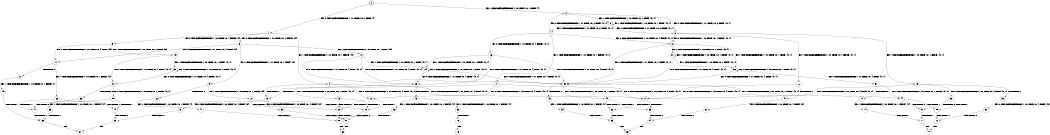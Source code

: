 digraph BCG {
size = "7, 10.5";
center = TRUE;
node [shape = circle];
0 [peripheries = 2];
0 -> 1 [label = "EX !0 !ATOMIC_EXCH_BRANCH (1, +1, TRUE, +0, 2, TRUE) !{}"];
0 -> 2 [label = "EX !1 !ATOMIC_EXCH_BRANCH (1, +0, TRUE, +0, 1, TRUE) !{}"];
1 -> 3 [label = "EX !0 !ATOMIC_EXCH_BRANCH (1, +0, TRUE, +0, 4, FALSE) !{0}"];
1 -> 4 [label = "EX !1 !ATOMIC_EXCH_BRANCH (1, +0, TRUE, +0, 1, FALSE) !{0}"];
1 -> 5 [label = "EX !0 !ATOMIC_EXCH_BRANCH (1, +0, TRUE, +0, 4, FALSE) !{0}"];
2 -> 6 [label = "EX !1 !ATOMIC_EXCH_BRANCH (1, +0, TRUE, +0, 1, TRUE) !{0, 1}"];
2 -> 7 [label = "EX !0 !ATOMIC_EXCH_BRANCH (1, +1, TRUE, +0, 2, TRUE) !{0, 1}"];
2 -> 8 [label = "EX !0 !ATOMIC_EXCH_BRANCH (1, +1, TRUE, +0, 2, TRUE) !{0, 1}"];
3 -> 9 [label = "EX !0 !ATOMIC_EXCH_BRANCH (1, +1, TRUE, +0, 4, TRUE) !{0}"];
3 -> 10 [label = "EX !1 !ATOMIC_EXCH_BRANCH (1, +0, TRUE, +0, 1, TRUE) !{0}"];
3 -> 11 [label = "EX !0 !ATOMIC_EXCH_BRANCH (1, +1, TRUE, +0, 4, TRUE) !{0}"];
4 -> 12 [label = "EX !0 !ATOMIC_EXCH_BRANCH (1, +0, TRUE, +0, 4, TRUE) !{0, 1}"];
4 -> 13 [label = "TERMINATE !1"];
4 -> 14 [label = "EX !0 !ATOMIC_EXCH_BRANCH (1, +0, TRUE, +0, 4, TRUE) !{0, 1}"];
5 -> 15 [label = "EX !1 !ATOMIC_EXCH_BRANCH (1, +0, TRUE, +0, 1, TRUE) !{0}"];
5 -> 11 [label = "EX !0 !ATOMIC_EXCH_BRANCH (1, +1, TRUE, +0, 4, TRUE) !{0}"];
6 -> 6 [label = "EX !1 !ATOMIC_EXCH_BRANCH (1, +0, TRUE, +0, 1, TRUE) !{0, 1}"];
6 -> 7 [label = "EX !0 !ATOMIC_EXCH_BRANCH (1, +1, TRUE, +0, 2, TRUE) !{0, 1}"];
6 -> 8 [label = "EX !0 !ATOMIC_EXCH_BRANCH (1, +1, TRUE, +0, 2, TRUE) !{0, 1}"];
7 -> 16 [label = "EX !0 !ATOMIC_EXCH_BRANCH (1, +0, TRUE, +0, 4, FALSE) !{0, 1}"];
7 -> 17 [label = "EX !1 !ATOMIC_EXCH_BRANCH (1, +0, TRUE, +0, 1, FALSE) !{0, 1}"];
7 -> 18 [label = "EX !0 !ATOMIC_EXCH_BRANCH (1, +0, TRUE, +0, 4, FALSE) !{0, 1}"];
8 -> 19 [label = "EX !1 !ATOMIC_EXCH_BRANCH (1, +0, TRUE, +0, 1, FALSE) !{0, 1}"];
8 -> 18 [label = "EX !0 !ATOMIC_EXCH_BRANCH (1, +0, TRUE, +0, 4, FALSE) !{0, 1}"];
8 -> 20 [label = "EX !1 !ATOMIC_EXCH_BRANCH (1, +0, TRUE, +0, 1, FALSE) !{0, 1}"];
9 -> 21 [label = "EX !1 !ATOMIC_EXCH_BRANCH (1, +0, TRUE, +0, 1, FALSE) !{0}"];
9 -> 22 [label = "TERMINATE !0"];
10 -> 23 [label = "EX !0 !ATOMIC_EXCH_BRANCH (1, +1, TRUE, +0, 4, TRUE) !{0, 1}"];
10 -> 24 [label = "EX !1 !ATOMIC_EXCH_BRANCH (1, +0, TRUE, +0, 1, TRUE) !{0, 1}"];
10 -> 25 [label = "EX !0 !ATOMIC_EXCH_BRANCH (1, +1, TRUE, +0, 4, TRUE) !{0, 1}"];
11 -> 26 [label = "EX !1 !ATOMIC_EXCH_BRANCH (1, +0, TRUE, +0, 1, FALSE) !{0}"];
11 -> 27 [label = "TERMINATE !0"];
12 -> 28 [label = "TERMINATE !0"];
12 -> 29 [label = "TERMINATE !1"];
13 -> 30 [label = "EX !0 !ATOMIC_EXCH_BRANCH (1, +0, TRUE, +0, 4, TRUE) !{0}"];
13 -> 31 [label = "EX !0 !ATOMIC_EXCH_BRANCH (1, +0, TRUE, +0, 4, TRUE) !{0}"];
14 -> 32 [label = "TERMINATE !0"];
14 -> 33 [label = "TERMINATE !1"];
15 -> 34 [label = "EX !0 !ATOMIC_EXCH_BRANCH (1, +1, TRUE, +0, 4, TRUE) !{0, 1}"];
15 -> 35 [label = "EX !1 !ATOMIC_EXCH_BRANCH (1, +0, TRUE, +0, 1, TRUE) !{0, 1}"];
16 -> 23 [label = "EX !0 !ATOMIC_EXCH_BRANCH (1, +1, TRUE, +0, 4, TRUE) !{0, 1}"];
16 -> 24 [label = "EX !1 !ATOMIC_EXCH_BRANCH (1, +0, TRUE, +0, 1, TRUE) !{0, 1}"];
16 -> 25 [label = "EX !0 !ATOMIC_EXCH_BRANCH (1, +1, TRUE, +0, 4, TRUE) !{0, 1}"];
17 -> 12 [label = "EX !0 !ATOMIC_EXCH_BRANCH (1, +0, TRUE, +0, 4, TRUE) !{0, 1}"];
17 -> 13 [label = "TERMINATE !1"];
17 -> 14 [label = "EX !0 !ATOMIC_EXCH_BRANCH (1, +0, TRUE, +0, 4, TRUE) !{0, 1}"];
18 -> 36 [label = "EX !1 !ATOMIC_EXCH_BRANCH (1, +0, TRUE, +0, 1, TRUE) !{0, 1}"];
18 -> 25 [label = "EX !0 !ATOMIC_EXCH_BRANCH (1, +1, TRUE, +0, 4, TRUE) !{0, 1}"];
18 -> 37 [label = "EX !1 !ATOMIC_EXCH_BRANCH (1, +0, TRUE, +0, 1, TRUE) !{0, 1}"];
19 -> 38 [label = "EX !0 !ATOMIC_EXCH_BRANCH (1, +0, TRUE, +0, 4, TRUE) !{0, 1}"];
19 -> 39 [label = "TERMINATE !1"];
19 -> 14 [label = "EX !0 !ATOMIC_EXCH_BRANCH (1, +0, TRUE, +0, 4, TRUE) !{0, 1}"];
20 -> 14 [label = "EX !0 !ATOMIC_EXCH_BRANCH (1, +0, TRUE, +0, 4, TRUE) !{0, 1}"];
20 -> 40 [label = "TERMINATE !1"];
21 -> 28 [label = "TERMINATE !0"];
21 -> 29 [label = "TERMINATE !1"];
22 -> 41 [label = "EX !1 !ATOMIC_EXCH_BRANCH (1, +0, TRUE, +0, 1, FALSE) !{}"];
23 -> 42 [label = "EX !1 !ATOMIC_EXCH_BRANCH (1, +0, TRUE, +0, 1, FALSE) !{0, 1}"];
23 -> 43 [label = "TERMINATE !0"];
24 -> 23 [label = "EX !0 !ATOMIC_EXCH_BRANCH (1, +1, TRUE, +0, 4, TRUE) !{0, 1}"];
24 -> 24 [label = "EX !1 !ATOMIC_EXCH_BRANCH (1, +0, TRUE, +0, 1, TRUE) !{0, 1}"];
24 -> 25 [label = "EX !0 !ATOMIC_EXCH_BRANCH (1, +1, TRUE, +0, 4, TRUE) !{0, 1}"];
25 -> 44 [label = "EX !1 !ATOMIC_EXCH_BRANCH (1, +0, TRUE, +0, 1, FALSE) !{0, 1}"];
25 -> 45 [label = "EX !1 !ATOMIC_EXCH_BRANCH (1, +0, TRUE, +0, 1, FALSE) !{0, 1}"];
25 -> 46 [label = "TERMINATE !0"];
26 -> 47 [label = "TERMINATE !0"];
26 -> 48 [label = "TERMINATE !1"];
27 -> 49 [label = "EX !1 !ATOMIC_EXCH_BRANCH (1, +0, TRUE, +0, 1, FALSE) !{}"];
28 -> 50 [label = "TERMINATE !1"];
29 -> 51 [label = "TERMINATE !0"];
30 -> 51 [label = "TERMINATE !0"];
31 -> 52 [label = "TERMINATE !0"];
32 -> 53 [label = "TERMINATE !1"];
33 -> 54 [label = "TERMINATE !0"];
34 -> 55 [label = "EX !1 !ATOMIC_EXCH_BRANCH (1, +0, TRUE, +0, 1, FALSE) !{0, 1}"];
34 -> 56 [label = "TERMINATE !0"];
35 -> 34 [label = "EX !0 !ATOMIC_EXCH_BRANCH (1, +1, TRUE, +0, 4, TRUE) !{0, 1}"];
35 -> 35 [label = "EX !1 !ATOMIC_EXCH_BRANCH (1, +0, TRUE, +0, 1, TRUE) !{0, 1}"];
36 -> 57 [label = "EX !0 !ATOMIC_EXCH_BRANCH (1, +1, TRUE, +0, 4, TRUE) !{0, 1}"];
36 -> 36 [label = "EX !1 !ATOMIC_EXCH_BRANCH (1, +0, TRUE, +0, 1, TRUE) !{0, 1}"];
36 -> 25 [label = "EX !0 !ATOMIC_EXCH_BRANCH (1, +1, TRUE, +0, 4, TRUE) !{0, 1}"];
37 -> 36 [label = "EX !1 !ATOMIC_EXCH_BRANCH (1, +0, TRUE, +0, 1, TRUE) !{0, 1}"];
37 -> 25 [label = "EX !0 !ATOMIC_EXCH_BRANCH (1, +1, TRUE, +0, 4, TRUE) !{0, 1}"];
37 -> 37 [label = "EX !1 !ATOMIC_EXCH_BRANCH (1, +0, TRUE, +0, 1, TRUE) !{0, 1}"];
38 -> 58 [label = "TERMINATE !0"];
38 -> 59 [label = "TERMINATE !1"];
39 -> 60 [label = "EX !0 !ATOMIC_EXCH_BRANCH (1, +0, TRUE, +0, 4, TRUE) !{0}"];
40 -> 61 [label = "EX !0 !ATOMIC_EXCH_BRANCH (1, +0, TRUE, +0, 4, TRUE) !{0}"];
41 -> 50 [label = "TERMINATE !1"];
42 -> 28 [label = "TERMINATE !0"];
42 -> 29 [label = "TERMINATE !1"];
43 -> 62 [label = "EX !1 !ATOMIC_EXCH_BRANCH (1, +0, TRUE, +0, 1, FALSE) !{1}"];
43 -> 63 [label = "EX !1 !ATOMIC_EXCH_BRANCH (1, +0, TRUE, +0, 1, FALSE) !{1}"];
44 -> 58 [label = "TERMINATE !0"];
44 -> 59 [label = "TERMINATE !1"];
45 -> 32 [label = "TERMINATE !0"];
45 -> 33 [label = "TERMINATE !1"];
46 -> 64 [label = "EX !1 !ATOMIC_EXCH_BRANCH (1, +0, TRUE, +0, 1, FALSE) !{1}"];
47 -> 65 [label = "TERMINATE !1"];
48 -> 52 [label = "TERMINATE !0"];
49 -> 65 [label = "TERMINATE !1"];
50 -> 66 [label = "exit"];
51 -> 66 [label = "exit"];
52 -> 67 [label = "exit"];
53 -> 68 [label = "exit"];
54 -> 68 [label = "exit"];
55 -> 47 [label = "TERMINATE !0"];
55 -> 48 [label = "TERMINATE !1"];
56 -> 69 [label = "EX !1 !ATOMIC_EXCH_BRANCH (1, +0, TRUE, +0, 1, FALSE) !{1}"];
57 -> 44 [label = "EX !1 !ATOMIC_EXCH_BRANCH (1, +0, TRUE, +0, 1, FALSE) !{0, 1}"];
57 -> 70 [label = "TERMINATE !0"];
58 -> 71 [label = "TERMINATE !1"];
59 -> 72 [label = "TERMINATE !0"];
60 -> 72 [label = "TERMINATE !0"];
61 -> 54 [label = "TERMINATE !0"];
62 -> 50 [label = "TERMINATE !1"];
63 -> 73 [label = "TERMINATE !1"];
64 -> 53 [label = "TERMINATE !1"];
65 -> 67 [label = "exit"];
69 -> 65 [label = "TERMINATE !1"];
70 -> 74 [label = "EX !1 !ATOMIC_EXCH_BRANCH (1, +0, TRUE, +0, 1, FALSE) !{1}"];
71 -> 75 [label = "exit"];
72 -> 75 [label = "exit"];
73 -> 76 [label = "exit"];
74 -> 71 [label = "TERMINATE !1"];
}
